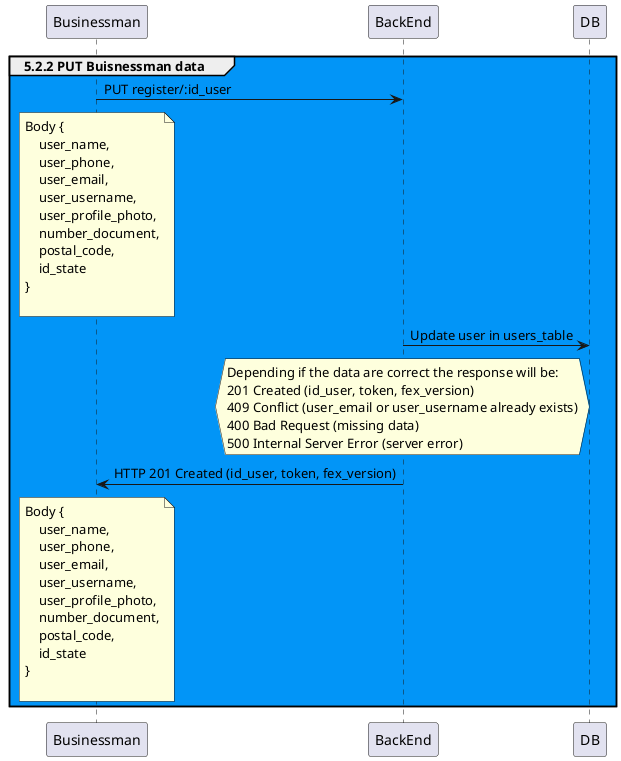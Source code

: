 @startuml

    'Registro en la plataforma'
    group #0295F7 5.2.2 PUT Buisnessman data

        Businessman -> BackEnd: PUT register/:id_user

        note over Businessman
        Body {
            user_name,
            user_phone,
            user_email,
            user_username,
            user_profile_photo,
            number_document,
            postal_code,
            id_state
        }

        endnote

        BackEnd -> DB: Update user in users_table

        hnote over BackEnd
            Depending if the data are correct the response will be:
            201 Created (id_user, token, fex_version)
            409 Conflict (user_email or user_username already exists)
            400 Bad Request (missing data)
            500 Internal Server Error (server error)
        endnote


        BackEnd -> Businessman: HTTP 201 Created (id_user, token, fex_version)

        note over Businessman
        Body {
            user_name,
            user_phone,
            user_email,
            user_username,
            user_profile_photo,
            number_document,
            postal_code,
            id_state
        }

        endnote
    
    end group 
    ' Final de registro de usuario'

@enduml